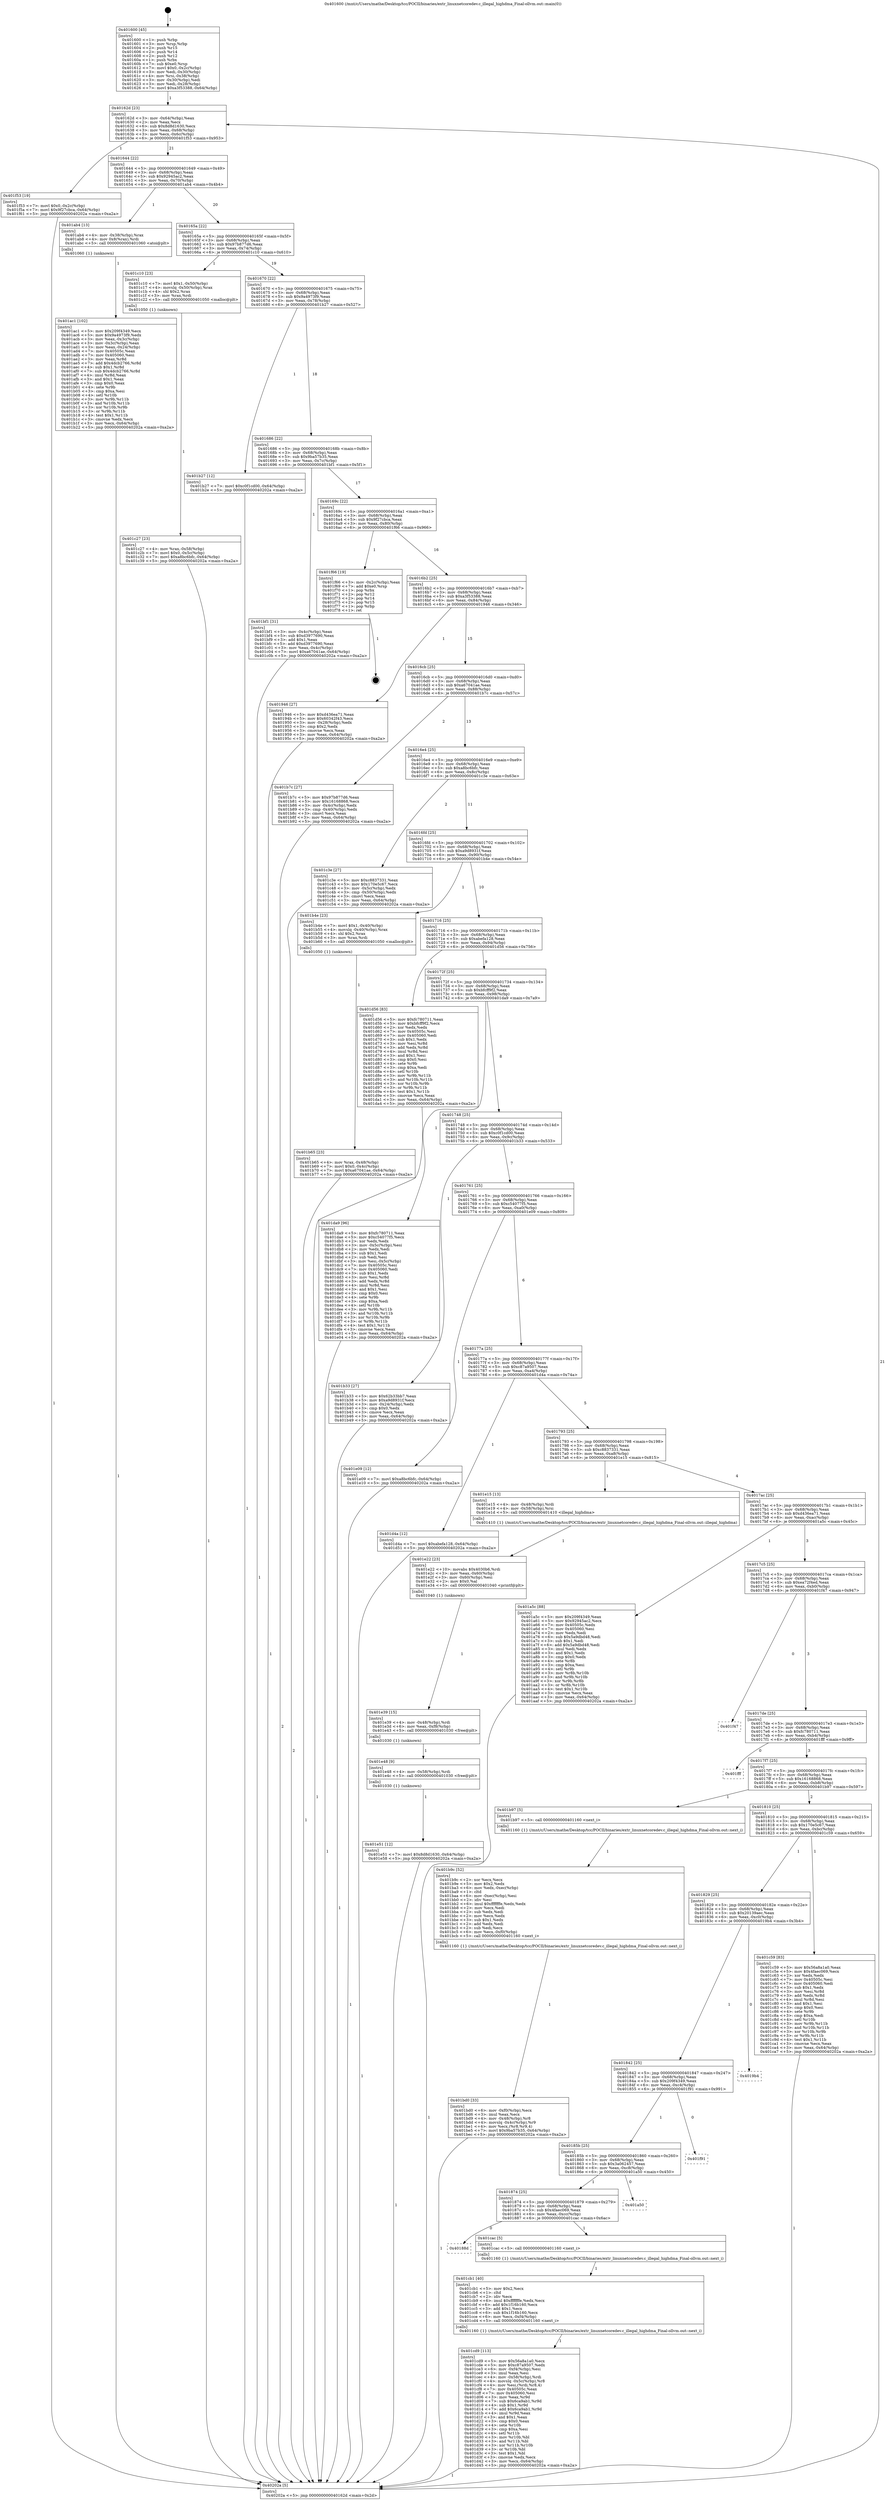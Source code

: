 digraph "0x401600" {
  label = "0x401600 (/mnt/c/Users/mathe/Desktop/tcc/POCII/binaries/extr_linuxnetcoredev.c_illegal_highdma_Final-ollvm.out::main(0))"
  labelloc = "t"
  node[shape=record]

  Entry [label="",width=0.3,height=0.3,shape=circle,fillcolor=black,style=filled]
  "0x40162d" [label="{
     0x40162d [23]\l
     | [instrs]\l
     &nbsp;&nbsp;0x40162d \<+3\>: mov -0x64(%rbp),%eax\l
     &nbsp;&nbsp;0x401630 \<+2\>: mov %eax,%ecx\l
     &nbsp;&nbsp;0x401632 \<+6\>: sub $0x8d8d1630,%ecx\l
     &nbsp;&nbsp;0x401638 \<+3\>: mov %eax,-0x68(%rbp)\l
     &nbsp;&nbsp;0x40163b \<+3\>: mov %ecx,-0x6c(%rbp)\l
     &nbsp;&nbsp;0x40163e \<+6\>: je 0000000000401f53 \<main+0x953\>\l
  }"]
  "0x401f53" [label="{
     0x401f53 [19]\l
     | [instrs]\l
     &nbsp;&nbsp;0x401f53 \<+7\>: movl $0x0,-0x2c(%rbp)\l
     &nbsp;&nbsp;0x401f5a \<+7\>: movl $0x9f27cbca,-0x64(%rbp)\l
     &nbsp;&nbsp;0x401f61 \<+5\>: jmp 000000000040202a \<main+0xa2a\>\l
  }"]
  "0x401644" [label="{
     0x401644 [22]\l
     | [instrs]\l
     &nbsp;&nbsp;0x401644 \<+5\>: jmp 0000000000401649 \<main+0x49\>\l
     &nbsp;&nbsp;0x401649 \<+3\>: mov -0x68(%rbp),%eax\l
     &nbsp;&nbsp;0x40164c \<+5\>: sub $0x92945ac2,%eax\l
     &nbsp;&nbsp;0x401651 \<+3\>: mov %eax,-0x70(%rbp)\l
     &nbsp;&nbsp;0x401654 \<+6\>: je 0000000000401ab4 \<main+0x4b4\>\l
  }"]
  Exit [label="",width=0.3,height=0.3,shape=circle,fillcolor=black,style=filled,peripheries=2]
  "0x401ab4" [label="{
     0x401ab4 [13]\l
     | [instrs]\l
     &nbsp;&nbsp;0x401ab4 \<+4\>: mov -0x38(%rbp),%rax\l
     &nbsp;&nbsp;0x401ab8 \<+4\>: mov 0x8(%rax),%rdi\l
     &nbsp;&nbsp;0x401abc \<+5\>: call 0000000000401060 \<atoi@plt\>\l
     | [calls]\l
     &nbsp;&nbsp;0x401060 \{1\} (unknown)\l
  }"]
  "0x40165a" [label="{
     0x40165a [22]\l
     | [instrs]\l
     &nbsp;&nbsp;0x40165a \<+5\>: jmp 000000000040165f \<main+0x5f\>\l
     &nbsp;&nbsp;0x40165f \<+3\>: mov -0x68(%rbp),%eax\l
     &nbsp;&nbsp;0x401662 \<+5\>: sub $0x97b877d6,%eax\l
     &nbsp;&nbsp;0x401667 \<+3\>: mov %eax,-0x74(%rbp)\l
     &nbsp;&nbsp;0x40166a \<+6\>: je 0000000000401c10 \<main+0x610\>\l
  }"]
  "0x401e51" [label="{
     0x401e51 [12]\l
     | [instrs]\l
     &nbsp;&nbsp;0x401e51 \<+7\>: movl $0x8d8d1630,-0x64(%rbp)\l
     &nbsp;&nbsp;0x401e58 \<+5\>: jmp 000000000040202a \<main+0xa2a\>\l
  }"]
  "0x401c10" [label="{
     0x401c10 [23]\l
     | [instrs]\l
     &nbsp;&nbsp;0x401c10 \<+7\>: movl $0x1,-0x50(%rbp)\l
     &nbsp;&nbsp;0x401c17 \<+4\>: movslq -0x50(%rbp),%rax\l
     &nbsp;&nbsp;0x401c1b \<+4\>: shl $0x2,%rax\l
     &nbsp;&nbsp;0x401c1f \<+3\>: mov %rax,%rdi\l
     &nbsp;&nbsp;0x401c22 \<+5\>: call 0000000000401050 \<malloc@plt\>\l
     | [calls]\l
     &nbsp;&nbsp;0x401050 \{1\} (unknown)\l
  }"]
  "0x401670" [label="{
     0x401670 [22]\l
     | [instrs]\l
     &nbsp;&nbsp;0x401670 \<+5\>: jmp 0000000000401675 \<main+0x75\>\l
     &nbsp;&nbsp;0x401675 \<+3\>: mov -0x68(%rbp),%eax\l
     &nbsp;&nbsp;0x401678 \<+5\>: sub $0x9a4973f9,%eax\l
     &nbsp;&nbsp;0x40167d \<+3\>: mov %eax,-0x78(%rbp)\l
     &nbsp;&nbsp;0x401680 \<+6\>: je 0000000000401b27 \<main+0x527\>\l
  }"]
  "0x401e48" [label="{
     0x401e48 [9]\l
     | [instrs]\l
     &nbsp;&nbsp;0x401e48 \<+4\>: mov -0x58(%rbp),%rdi\l
     &nbsp;&nbsp;0x401e4c \<+5\>: call 0000000000401030 \<free@plt\>\l
     | [calls]\l
     &nbsp;&nbsp;0x401030 \{1\} (unknown)\l
  }"]
  "0x401b27" [label="{
     0x401b27 [12]\l
     | [instrs]\l
     &nbsp;&nbsp;0x401b27 \<+7\>: movl $0xc0f1cd00,-0x64(%rbp)\l
     &nbsp;&nbsp;0x401b2e \<+5\>: jmp 000000000040202a \<main+0xa2a\>\l
  }"]
  "0x401686" [label="{
     0x401686 [22]\l
     | [instrs]\l
     &nbsp;&nbsp;0x401686 \<+5\>: jmp 000000000040168b \<main+0x8b\>\l
     &nbsp;&nbsp;0x40168b \<+3\>: mov -0x68(%rbp),%eax\l
     &nbsp;&nbsp;0x40168e \<+5\>: sub $0x9ba57b35,%eax\l
     &nbsp;&nbsp;0x401693 \<+3\>: mov %eax,-0x7c(%rbp)\l
     &nbsp;&nbsp;0x401696 \<+6\>: je 0000000000401bf1 \<main+0x5f1\>\l
  }"]
  "0x401e39" [label="{
     0x401e39 [15]\l
     | [instrs]\l
     &nbsp;&nbsp;0x401e39 \<+4\>: mov -0x48(%rbp),%rdi\l
     &nbsp;&nbsp;0x401e3d \<+6\>: mov %eax,-0xf8(%rbp)\l
     &nbsp;&nbsp;0x401e43 \<+5\>: call 0000000000401030 \<free@plt\>\l
     | [calls]\l
     &nbsp;&nbsp;0x401030 \{1\} (unknown)\l
  }"]
  "0x401bf1" [label="{
     0x401bf1 [31]\l
     | [instrs]\l
     &nbsp;&nbsp;0x401bf1 \<+3\>: mov -0x4c(%rbp),%eax\l
     &nbsp;&nbsp;0x401bf4 \<+5\>: sub $0xd3977690,%eax\l
     &nbsp;&nbsp;0x401bf9 \<+3\>: add $0x1,%eax\l
     &nbsp;&nbsp;0x401bfc \<+5\>: add $0xd3977690,%eax\l
     &nbsp;&nbsp;0x401c01 \<+3\>: mov %eax,-0x4c(%rbp)\l
     &nbsp;&nbsp;0x401c04 \<+7\>: movl $0xa67041ae,-0x64(%rbp)\l
     &nbsp;&nbsp;0x401c0b \<+5\>: jmp 000000000040202a \<main+0xa2a\>\l
  }"]
  "0x40169c" [label="{
     0x40169c [22]\l
     | [instrs]\l
     &nbsp;&nbsp;0x40169c \<+5\>: jmp 00000000004016a1 \<main+0xa1\>\l
     &nbsp;&nbsp;0x4016a1 \<+3\>: mov -0x68(%rbp),%eax\l
     &nbsp;&nbsp;0x4016a4 \<+5\>: sub $0x9f27cbca,%eax\l
     &nbsp;&nbsp;0x4016a9 \<+3\>: mov %eax,-0x80(%rbp)\l
     &nbsp;&nbsp;0x4016ac \<+6\>: je 0000000000401f66 \<main+0x966\>\l
  }"]
  "0x401e22" [label="{
     0x401e22 [23]\l
     | [instrs]\l
     &nbsp;&nbsp;0x401e22 \<+10\>: movabs $0x4030b6,%rdi\l
     &nbsp;&nbsp;0x401e2c \<+3\>: mov %eax,-0x60(%rbp)\l
     &nbsp;&nbsp;0x401e2f \<+3\>: mov -0x60(%rbp),%esi\l
     &nbsp;&nbsp;0x401e32 \<+2\>: mov $0x0,%al\l
     &nbsp;&nbsp;0x401e34 \<+5\>: call 0000000000401040 \<printf@plt\>\l
     | [calls]\l
     &nbsp;&nbsp;0x401040 \{1\} (unknown)\l
  }"]
  "0x401f66" [label="{
     0x401f66 [19]\l
     | [instrs]\l
     &nbsp;&nbsp;0x401f66 \<+3\>: mov -0x2c(%rbp),%eax\l
     &nbsp;&nbsp;0x401f69 \<+7\>: add $0xe0,%rsp\l
     &nbsp;&nbsp;0x401f70 \<+1\>: pop %rbx\l
     &nbsp;&nbsp;0x401f71 \<+2\>: pop %r12\l
     &nbsp;&nbsp;0x401f73 \<+2\>: pop %r14\l
     &nbsp;&nbsp;0x401f75 \<+2\>: pop %r15\l
     &nbsp;&nbsp;0x401f77 \<+1\>: pop %rbp\l
     &nbsp;&nbsp;0x401f78 \<+1\>: ret\l
  }"]
  "0x4016b2" [label="{
     0x4016b2 [25]\l
     | [instrs]\l
     &nbsp;&nbsp;0x4016b2 \<+5\>: jmp 00000000004016b7 \<main+0xb7\>\l
     &nbsp;&nbsp;0x4016b7 \<+3\>: mov -0x68(%rbp),%eax\l
     &nbsp;&nbsp;0x4016ba \<+5\>: sub $0xa3f53388,%eax\l
     &nbsp;&nbsp;0x4016bf \<+6\>: mov %eax,-0x84(%rbp)\l
     &nbsp;&nbsp;0x4016c5 \<+6\>: je 0000000000401946 \<main+0x346\>\l
  }"]
  "0x401cd9" [label="{
     0x401cd9 [113]\l
     | [instrs]\l
     &nbsp;&nbsp;0x401cd9 \<+5\>: mov $0x56a8a1a0,%ecx\l
     &nbsp;&nbsp;0x401cde \<+5\>: mov $0xc87a9507,%edx\l
     &nbsp;&nbsp;0x401ce3 \<+6\>: mov -0xf4(%rbp),%esi\l
     &nbsp;&nbsp;0x401ce9 \<+3\>: imul %eax,%esi\l
     &nbsp;&nbsp;0x401cec \<+4\>: mov -0x58(%rbp),%rdi\l
     &nbsp;&nbsp;0x401cf0 \<+4\>: movslq -0x5c(%rbp),%r8\l
     &nbsp;&nbsp;0x401cf4 \<+4\>: mov %esi,(%rdi,%r8,4)\l
     &nbsp;&nbsp;0x401cf8 \<+7\>: mov 0x40505c,%eax\l
     &nbsp;&nbsp;0x401cff \<+7\>: mov 0x405060,%esi\l
     &nbsp;&nbsp;0x401d06 \<+3\>: mov %eax,%r9d\l
     &nbsp;&nbsp;0x401d09 \<+7\>: sub $0x6ca9ab1,%r9d\l
     &nbsp;&nbsp;0x401d10 \<+4\>: sub $0x1,%r9d\l
     &nbsp;&nbsp;0x401d14 \<+7\>: add $0x6ca9ab1,%r9d\l
     &nbsp;&nbsp;0x401d1b \<+4\>: imul %r9d,%eax\l
     &nbsp;&nbsp;0x401d1f \<+3\>: and $0x1,%eax\l
     &nbsp;&nbsp;0x401d22 \<+3\>: cmp $0x0,%eax\l
     &nbsp;&nbsp;0x401d25 \<+4\>: sete %r10b\l
     &nbsp;&nbsp;0x401d29 \<+3\>: cmp $0xa,%esi\l
     &nbsp;&nbsp;0x401d2c \<+4\>: setl %r11b\l
     &nbsp;&nbsp;0x401d30 \<+3\>: mov %r10b,%bl\l
     &nbsp;&nbsp;0x401d33 \<+3\>: and %r11b,%bl\l
     &nbsp;&nbsp;0x401d36 \<+3\>: xor %r11b,%r10b\l
     &nbsp;&nbsp;0x401d39 \<+3\>: or %r10b,%bl\l
     &nbsp;&nbsp;0x401d3c \<+3\>: test $0x1,%bl\l
     &nbsp;&nbsp;0x401d3f \<+3\>: cmovne %edx,%ecx\l
     &nbsp;&nbsp;0x401d42 \<+3\>: mov %ecx,-0x64(%rbp)\l
     &nbsp;&nbsp;0x401d45 \<+5\>: jmp 000000000040202a \<main+0xa2a\>\l
  }"]
  "0x401946" [label="{
     0x401946 [27]\l
     | [instrs]\l
     &nbsp;&nbsp;0x401946 \<+5\>: mov $0xd436ea71,%eax\l
     &nbsp;&nbsp;0x40194b \<+5\>: mov $0x60342f43,%ecx\l
     &nbsp;&nbsp;0x401950 \<+3\>: mov -0x28(%rbp),%edx\l
     &nbsp;&nbsp;0x401953 \<+3\>: cmp $0x2,%edx\l
     &nbsp;&nbsp;0x401956 \<+3\>: cmovne %ecx,%eax\l
     &nbsp;&nbsp;0x401959 \<+3\>: mov %eax,-0x64(%rbp)\l
     &nbsp;&nbsp;0x40195c \<+5\>: jmp 000000000040202a \<main+0xa2a\>\l
  }"]
  "0x4016cb" [label="{
     0x4016cb [25]\l
     | [instrs]\l
     &nbsp;&nbsp;0x4016cb \<+5\>: jmp 00000000004016d0 \<main+0xd0\>\l
     &nbsp;&nbsp;0x4016d0 \<+3\>: mov -0x68(%rbp),%eax\l
     &nbsp;&nbsp;0x4016d3 \<+5\>: sub $0xa67041ae,%eax\l
     &nbsp;&nbsp;0x4016d8 \<+6\>: mov %eax,-0x88(%rbp)\l
     &nbsp;&nbsp;0x4016de \<+6\>: je 0000000000401b7c \<main+0x57c\>\l
  }"]
  "0x40202a" [label="{
     0x40202a [5]\l
     | [instrs]\l
     &nbsp;&nbsp;0x40202a \<+5\>: jmp 000000000040162d \<main+0x2d\>\l
  }"]
  "0x401600" [label="{
     0x401600 [45]\l
     | [instrs]\l
     &nbsp;&nbsp;0x401600 \<+1\>: push %rbp\l
     &nbsp;&nbsp;0x401601 \<+3\>: mov %rsp,%rbp\l
     &nbsp;&nbsp;0x401604 \<+2\>: push %r15\l
     &nbsp;&nbsp;0x401606 \<+2\>: push %r14\l
     &nbsp;&nbsp;0x401608 \<+2\>: push %r12\l
     &nbsp;&nbsp;0x40160a \<+1\>: push %rbx\l
     &nbsp;&nbsp;0x40160b \<+7\>: sub $0xe0,%rsp\l
     &nbsp;&nbsp;0x401612 \<+7\>: movl $0x0,-0x2c(%rbp)\l
     &nbsp;&nbsp;0x401619 \<+3\>: mov %edi,-0x30(%rbp)\l
     &nbsp;&nbsp;0x40161c \<+4\>: mov %rsi,-0x38(%rbp)\l
     &nbsp;&nbsp;0x401620 \<+3\>: mov -0x30(%rbp),%edi\l
     &nbsp;&nbsp;0x401623 \<+3\>: mov %edi,-0x28(%rbp)\l
     &nbsp;&nbsp;0x401626 \<+7\>: movl $0xa3f53388,-0x64(%rbp)\l
  }"]
  "0x401cb1" [label="{
     0x401cb1 [40]\l
     | [instrs]\l
     &nbsp;&nbsp;0x401cb1 \<+5\>: mov $0x2,%ecx\l
     &nbsp;&nbsp;0x401cb6 \<+1\>: cltd\l
     &nbsp;&nbsp;0x401cb7 \<+2\>: idiv %ecx\l
     &nbsp;&nbsp;0x401cb9 \<+6\>: imul $0xfffffffe,%edx,%ecx\l
     &nbsp;&nbsp;0x401cbf \<+6\>: add $0x1f16b160,%ecx\l
     &nbsp;&nbsp;0x401cc5 \<+3\>: add $0x1,%ecx\l
     &nbsp;&nbsp;0x401cc8 \<+6\>: sub $0x1f16b160,%ecx\l
     &nbsp;&nbsp;0x401cce \<+6\>: mov %ecx,-0xf4(%rbp)\l
     &nbsp;&nbsp;0x401cd4 \<+5\>: call 0000000000401160 \<next_i\>\l
     | [calls]\l
     &nbsp;&nbsp;0x401160 \{1\} (/mnt/c/Users/mathe/Desktop/tcc/POCII/binaries/extr_linuxnetcoredev.c_illegal_highdma_Final-ollvm.out::next_i)\l
  }"]
  "0x401b7c" [label="{
     0x401b7c [27]\l
     | [instrs]\l
     &nbsp;&nbsp;0x401b7c \<+5\>: mov $0x97b877d6,%eax\l
     &nbsp;&nbsp;0x401b81 \<+5\>: mov $0x16168868,%ecx\l
     &nbsp;&nbsp;0x401b86 \<+3\>: mov -0x4c(%rbp),%edx\l
     &nbsp;&nbsp;0x401b89 \<+3\>: cmp -0x40(%rbp),%edx\l
     &nbsp;&nbsp;0x401b8c \<+3\>: cmovl %ecx,%eax\l
     &nbsp;&nbsp;0x401b8f \<+3\>: mov %eax,-0x64(%rbp)\l
     &nbsp;&nbsp;0x401b92 \<+5\>: jmp 000000000040202a \<main+0xa2a\>\l
  }"]
  "0x4016e4" [label="{
     0x4016e4 [25]\l
     | [instrs]\l
     &nbsp;&nbsp;0x4016e4 \<+5\>: jmp 00000000004016e9 \<main+0xe9\>\l
     &nbsp;&nbsp;0x4016e9 \<+3\>: mov -0x68(%rbp),%eax\l
     &nbsp;&nbsp;0x4016ec \<+5\>: sub $0xa8bc6bfc,%eax\l
     &nbsp;&nbsp;0x4016f1 \<+6\>: mov %eax,-0x8c(%rbp)\l
     &nbsp;&nbsp;0x4016f7 \<+6\>: je 0000000000401c3e \<main+0x63e\>\l
  }"]
  "0x40188d" [label="{
     0x40188d\l
  }", style=dashed]
  "0x401c3e" [label="{
     0x401c3e [27]\l
     | [instrs]\l
     &nbsp;&nbsp;0x401c3e \<+5\>: mov $0xc8837331,%eax\l
     &nbsp;&nbsp;0x401c43 \<+5\>: mov $0x170e5c67,%ecx\l
     &nbsp;&nbsp;0x401c48 \<+3\>: mov -0x5c(%rbp),%edx\l
     &nbsp;&nbsp;0x401c4b \<+3\>: cmp -0x50(%rbp),%edx\l
     &nbsp;&nbsp;0x401c4e \<+3\>: cmovl %ecx,%eax\l
     &nbsp;&nbsp;0x401c51 \<+3\>: mov %eax,-0x64(%rbp)\l
     &nbsp;&nbsp;0x401c54 \<+5\>: jmp 000000000040202a \<main+0xa2a\>\l
  }"]
  "0x4016fd" [label="{
     0x4016fd [25]\l
     | [instrs]\l
     &nbsp;&nbsp;0x4016fd \<+5\>: jmp 0000000000401702 \<main+0x102\>\l
     &nbsp;&nbsp;0x401702 \<+3\>: mov -0x68(%rbp),%eax\l
     &nbsp;&nbsp;0x401705 \<+5\>: sub $0xa9d8931f,%eax\l
     &nbsp;&nbsp;0x40170a \<+6\>: mov %eax,-0x90(%rbp)\l
     &nbsp;&nbsp;0x401710 \<+6\>: je 0000000000401b4e \<main+0x54e\>\l
  }"]
  "0x401cac" [label="{
     0x401cac [5]\l
     | [instrs]\l
     &nbsp;&nbsp;0x401cac \<+5\>: call 0000000000401160 \<next_i\>\l
     | [calls]\l
     &nbsp;&nbsp;0x401160 \{1\} (/mnt/c/Users/mathe/Desktop/tcc/POCII/binaries/extr_linuxnetcoredev.c_illegal_highdma_Final-ollvm.out::next_i)\l
  }"]
  "0x401b4e" [label="{
     0x401b4e [23]\l
     | [instrs]\l
     &nbsp;&nbsp;0x401b4e \<+7\>: movl $0x1,-0x40(%rbp)\l
     &nbsp;&nbsp;0x401b55 \<+4\>: movslq -0x40(%rbp),%rax\l
     &nbsp;&nbsp;0x401b59 \<+4\>: shl $0x2,%rax\l
     &nbsp;&nbsp;0x401b5d \<+3\>: mov %rax,%rdi\l
     &nbsp;&nbsp;0x401b60 \<+5\>: call 0000000000401050 \<malloc@plt\>\l
     | [calls]\l
     &nbsp;&nbsp;0x401050 \{1\} (unknown)\l
  }"]
  "0x401716" [label="{
     0x401716 [25]\l
     | [instrs]\l
     &nbsp;&nbsp;0x401716 \<+5\>: jmp 000000000040171b \<main+0x11b\>\l
     &nbsp;&nbsp;0x40171b \<+3\>: mov -0x68(%rbp),%eax\l
     &nbsp;&nbsp;0x40171e \<+5\>: sub $0xabefa128,%eax\l
     &nbsp;&nbsp;0x401723 \<+6\>: mov %eax,-0x94(%rbp)\l
     &nbsp;&nbsp;0x401729 \<+6\>: je 0000000000401d56 \<main+0x756\>\l
  }"]
  "0x401874" [label="{
     0x401874 [25]\l
     | [instrs]\l
     &nbsp;&nbsp;0x401874 \<+5\>: jmp 0000000000401879 \<main+0x279\>\l
     &nbsp;&nbsp;0x401879 \<+3\>: mov -0x68(%rbp),%eax\l
     &nbsp;&nbsp;0x40187c \<+5\>: sub $0x4faec069,%eax\l
     &nbsp;&nbsp;0x401881 \<+6\>: mov %eax,-0xcc(%rbp)\l
     &nbsp;&nbsp;0x401887 \<+6\>: je 0000000000401cac \<main+0x6ac\>\l
  }"]
  "0x401d56" [label="{
     0x401d56 [83]\l
     | [instrs]\l
     &nbsp;&nbsp;0x401d56 \<+5\>: mov $0xfc780711,%eax\l
     &nbsp;&nbsp;0x401d5b \<+5\>: mov $0xbfcff9f2,%ecx\l
     &nbsp;&nbsp;0x401d60 \<+2\>: xor %edx,%edx\l
     &nbsp;&nbsp;0x401d62 \<+7\>: mov 0x40505c,%esi\l
     &nbsp;&nbsp;0x401d69 \<+7\>: mov 0x405060,%edi\l
     &nbsp;&nbsp;0x401d70 \<+3\>: sub $0x1,%edx\l
     &nbsp;&nbsp;0x401d73 \<+3\>: mov %esi,%r8d\l
     &nbsp;&nbsp;0x401d76 \<+3\>: add %edx,%r8d\l
     &nbsp;&nbsp;0x401d79 \<+4\>: imul %r8d,%esi\l
     &nbsp;&nbsp;0x401d7d \<+3\>: and $0x1,%esi\l
     &nbsp;&nbsp;0x401d80 \<+3\>: cmp $0x0,%esi\l
     &nbsp;&nbsp;0x401d83 \<+4\>: sete %r9b\l
     &nbsp;&nbsp;0x401d87 \<+3\>: cmp $0xa,%edi\l
     &nbsp;&nbsp;0x401d8a \<+4\>: setl %r10b\l
     &nbsp;&nbsp;0x401d8e \<+3\>: mov %r9b,%r11b\l
     &nbsp;&nbsp;0x401d91 \<+3\>: and %r10b,%r11b\l
     &nbsp;&nbsp;0x401d94 \<+3\>: xor %r10b,%r9b\l
     &nbsp;&nbsp;0x401d97 \<+3\>: or %r9b,%r11b\l
     &nbsp;&nbsp;0x401d9a \<+4\>: test $0x1,%r11b\l
     &nbsp;&nbsp;0x401d9e \<+3\>: cmovne %ecx,%eax\l
     &nbsp;&nbsp;0x401da1 \<+3\>: mov %eax,-0x64(%rbp)\l
     &nbsp;&nbsp;0x401da4 \<+5\>: jmp 000000000040202a \<main+0xa2a\>\l
  }"]
  "0x40172f" [label="{
     0x40172f [25]\l
     | [instrs]\l
     &nbsp;&nbsp;0x40172f \<+5\>: jmp 0000000000401734 \<main+0x134\>\l
     &nbsp;&nbsp;0x401734 \<+3\>: mov -0x68(%rbp),%eax\l
     &nbsp;&nbsp;0x401737 \<+5\>: sub $0xbfcff9f2,%eax\l
     &nbsp;&nbsp;0x40173c \<+6\>: mov %eax,-0x98(%rbp)\l
     &nbsp;&nbsp;0x401742 \<+6\>: je 0000000000401da9 \<main+0x7a9\>\l
  }"]
  "0x401a50" [label="{
     0x401a50\l
  }", style=dashed]
  "0x401da9" [label="{
     0x401da9 [96]\l
     | [instrs]\l
     &nbsp;&nbsp;0x401da9 \<+5\>: mov $0xfc780711,%eax\l
     &nbsp;&nbsp;0x401dae \<+5\>: mov $0xc54077f5,%ecx\l
     &nbsp;&nbsp;0x401db3 \<+2\>: xor %edx,%edx\l
     &nbsp;&nbsp;0x401db5 \<+3\>: mov -0x5c(%rbp),%esi\l
     &nbsp;&nbsp;0x401db8 \<+2\>: mov %edx,%edi\l
     &nbsp;&nbsp;0x401dba \<+3\>: sub $0x1,%edi\l
     &nbsp;&nbsp;0x401dbd \<+2\>: sub %edi,%esi\l
     &nbsp;&nbsp;0x401dbf \<+3\>: mov %esi,-0x5c(%rbp)\l
     &nbsp;&nbsp;0x401dc2 \<+7\>: mov 0x40505c,%esi\l
     &nbsp;&nbsp;0x401dc9 \<+7\>: mov 0x405060,%edi\l
     &nbsp;&nbsp;0x401dd0 \<+3\>: sub $0x1,%edx\l
     &nbsp;&nbsp;0x401dd3 \<+3\>: mov %esi,%r8d\l
     &nbsp;&nbsp;0x401dd6 \<+3\>: add %edx,%r8d\l
     &nbsp;&nbsp;0x401dd9 \<+4\>: imul %r8d,%esi\l
     &nbsp;&nbsp;0x401ddd \<+3\>: and $0x1,%esi\l
     &nbsp;&nbsp;0x401de0 \<+3\>: cmp $0x0,%esi\l
     &nbsp;&nbsp;0x401de3 \<+4\>: sete %r9b\l
     &nbsp;&nbsp;0x401de7 \<+3\>: cmp $0xa,%edi\l
     &nbsp;&nbsp;0x401dea \<+4\>: setl %r10b\l
     &nbsp;&nbsp;0x401dee \<+3\>: mov %r9b,%r11b\l
     &nbsp;&nbsp;0x401df1 \<+3\>: and %r10b,%r11b\l
     &nbsp;&nbsp;0x401df4 \<+3\>: xor %r10b,%r9b\l
     &nbsp;&nbsp;0x401df7 \<+3\>: or %r9b,%r11b\l
     &nbsp;&nbsp;0x401dfa \<+4\>: test $0x1,%r11b\l
     &nbsp;&nbsp;0x401dfe \<+3\>: cmovne %ecx,%eax\l
     &nbsp;&nbsp;0x401e01 \<+3\>: mov %eax,-0x64(%rbp)\l
     &nbsp;&nbsp;0x401e04 \<+5\>: jmp 000000000040202a \<main+0xa2a\>\l
  }"]
  "0x401748" [label="{
     0x401748 [25]\l
     | [instrs]\l
     &nbsp;&nbsp;0x401748 \<+5\>: jmp 000000000040174d \<main+0x14d\>\l
     &nbsp;&nbsp;0x40174d \<+3\>: mov -0x68(%rbp),%eax\l
     &nbsp;&nbsp;0x401750 \<+5\>: sub $0xc0f1cd00,%eax\l
     &nbsp;&nbsp;0x401755 \<+6\>: mov %eax,-0x9c(%rbp)\l
     &nbsp;&nbsp;0x40175b \<+6\>: je 0000000000401b33 \<main+0x533\>\l
  }"]
  "0x40185b" [label="{
     0x40185b [25]\l
     | [instrs]\l
     &nbsp;&nbsp;0x40185b \<+5\>: jmp 0000000000401860 \<main+0x260\>\l
     &nbsp;&nbsp;0x401860 \<+3\>: mov -0x68(%rbp),%eax\l
     &nbsp;&nbsp;0x401863 \<+5\>: sub $0x3a062457,%eax\l
     &nbsp;&nbsp;0x401868 \<+6\>: mov %eax,-0xc8(%rbp)\l
     &nbsp;&nbsp;0x40186e \<+6\>: je 0000000000401a50 \<main+0x450\>\l
  }"]
  "0x401b33" [label="{
     0x401b33 [27]\l
     | [instrs]\l
     &nbsp;&nbsp;0x401b33 \<+5\>: mov $0x62b33bb7,%eax\l
     &nbsp;&nbsp;0x401b38 \<+5\>: mov $0xa9d8931f,%ecx\l
     &nbsp;&nbsp;0x401b3d \<+3\>: mov -0x24(%rbp),%edx\l
     &nbsp;&nbsp;0x401b40 \<+3\>: cmp $0x0,%edx\l
     &nbsp;&nbsp;0x401b43 \<+3\>: cmove %ecx,%eax\l
     &nbsp;&nbsp;0x401b46 \<+3\>: mov %eax,-0x64(%rbp)\l
     &nbsp;&nbsp;0x401b49 \<+5\>: jmp 000000000040202a \<main+0xa2a\>\l
  }"]
  "0x401761" [label="{
     0x401761 [25]\l
     | [instrs]\l
     &nbsp;&nbsp;0x401761 \<+5\>: jmp 0000000000401766 \<main+0x166\>\l
     &nbsp;&nbsp;0x401766 \<+3\>: mov -0x68(%rbp),%eax\l
     &nbsp;&nbsp;0x401769 \<+5\>: sub $0xc54077f5,%eax\l
     &nbsp;&nbsp;0x40176e \<+6\>: mov %eax,-0xa0(%rbp)\l
     &nbsp;&nbsp;0x401774 \<+6\>: je 0000000000401e09 \<main+0x809\>\l
  }"]
  "0x401f91" [label="{
     0x401f91\l
  }", style=dashed]
  "0x401e09" [label="{
     0x401e09 [12]\l
     | [instrs]\l
     &nbsp;&nbsp;0x401e09 \<+7\>: movl $0xa8bc6bfc,-0x64(%rbp)\l
     &nbsp;&nbsp;0x401e10 \<+5\>: jmp 000000000040202a \<main+0xa2a\>\l
  }"]
  "0x40177a" [label="{
     0x40177a [25]\l
     | [instrs]\l
     &nbsp;&nbsp;0x40177a \<+5\>: jmp 000000000040177f \<main+0x17f\>\l
     &nbsp;&nbsp;0x40177f \<+3\>: mov -0x68(%rbp),%eax\l
     &nbsp;&nbsp;0x401782 \<+5\>: sub $0xc87a9507,%eax\l
     &nbsp;&nbsp;0x401787 \<+6\>: mov %eax,-0xa4(%rbp)\l
     &nbsp;&nbsp;0x40178d \<+6\>: je 0000000000401d4a \<main+0x74a\>\l
  }"]
  "0x401842" [label="{
     0x401842 [25]\l
     | [instrs]\l
     &nbsp;&nbsp;0x401842 \<+5\>: jmp 0000000000401847 \<main+0x247\>\l
     &nbsp;&nbsp;0x401847 \<+3\>: mov -0x68(%rbp),%eax\l
     &nbsp;&nbsp;0x40184a \<+5\>: sub $0x209f4349,%eax\l
     &nbsp;&nbsp;0x40184f \<+6\>: mov %eax,-0xc4(%rbp)\l
     &nbsp;&nbsp;0x401855 \<+6\>: je 0000000000401f91 \<main+0x991\>\l
  }"]
  "0x401d4a" [label="{
     0x401d4a [12]\l
     | [instrs]\l
     &nbsp;&nbsp;0x401d4a \<+7\>: movl $0xabefa128,-0x64(%rbp)\l
     &nbsp;&nbsp;0x401d51 \<+5\>: jmp 000000000040202a \<main+0xa2a\>\l
  }"]
  "0x401793" [label="{
     0x401793 [25]\l
     | [instrs]\l
     &nbsp;&nbsp;0x401793 \<+5\>: jmp 0000000000401798 \<main+0x198\>\l
     &nbsp;&nbsp;0x401798 \<+3\>: mov -0x68(%rbp),%eax\l
     &nbsp;&nbsp;0x40179b \<+5\>: sub $0xc8837331,%eax\l
     &nbsp;&nbsp;0x4017a0 \<+6\>: mov %eax,-0xa8(%rbp)\l
     &nbsp;&nbsp;0x4017a6 \<+6\>: je 0000000000401e15 \<main+0x815\>\l
  }"]
  "0x4019b4" [label="{
     0x4019b4\l
  }", style=dashed]
  "0x401e15" [label="{
     0x401e15 [13]\l
     | [instrs]\l
     &nbsp;&nbsp;0x401e15 \<+4\>: mov -0x48(%rbp),%rdi\l
     &nbsp;&nbsp;0x401e19 \<+4\>: mov -0x58(%rbp),%rsi\l
     &nbsp;&nbsp;0x401e1d \<+5\>: call 0000000000401410 \<illegal_highdma\>\l
     | [calls]\l
     &nbsp;&nbsp;0x401410 \{1\} (/mnt/c/Users/mathe/Desktop/tcc/POCII/binaries/extr_linuxnetcoredev.c_illegal_highdma_Final-ollvm.out::illegal_highdma)\l
  }"]
  "0x4017ac" [label="{
     0x4017ac [25]\l
     | [instrs]\l
     &nbsp;&nbsp;0x4017ac \<+5\>: jmp 00000000004017b1 \<main+0x1b1\>\l
     &nbsp;&nbsp;0x4017b1 \<+3\>: mov -0x68(%rbp),%eax\l
     &nbsp;&nbsp;0x4017b4 \<+5\>: sub $0xd436ea71,%eax\l
     &nbsp;&nbsp;0x4017b9 \<+6\>: mov %eax,-0xac(%rbp)\l
     &nbsp;&nbsp;0x4017bf \<+6\>: je 0000000000401a5c \<main+0x45c\>\l
  }"]
  "0x401829" [label="{
     0x401829 [25]\l
     | [instrs]\l
     &nbsp;&nbsp;0x401829 \<+5\>: jmp 000000000040182e \<main+0x22e\>\l
     &nbsp;&nbsp;0x40182e \<+3\>: mov -0x68(%rbp),%eax\l
     &nbsp;&nbsp;0x401831 \<+5\>: sub $0x20139aec,%eax\l
     &nbsp;&nbsp;0x401836 \<+6\>: mov %eax,-0xc0(%rbp)\l
     &nbsp;&nbsp;0x40183c \<+6\>: je 00000000004019b4 \<main+0x3b4\>\l
  }"]
  "0x401a5c" [label="{
     0x401a5c [88]\l
     | [instrs]\l
     &nbsp;&nbsp;0x401a5c \<+5\>: mov $0x209f4349,%eax\l
     &nbsp;&nbsp;0x401a61 \<+5\>: mov $0x92945ac2,%ecx\l
     &nbsp;&nbsp;0x401a66 \<+7\>: mov 0x40505c,%edx\l
     &nbsp;&nbsp;0x401a6d \<+7\>: mov 0x405060,%esi\l
     &nbsp;&nbsp;0x401a74 \<+2\>: mov %edx,%edi\l
     &nbsp;&nbsp;0x401a76 \<+6\>: sub $0x5a9dbd48,%edi\l
     &nbsp;&nbsp;0x401a7c \<+3\>: sub $0x1,%edi\l
     &nbsp;&nbsp;0x401a7f \<+6\>: add $0x5a9dbd48,%edi\l
     &nbsp;&nbsp;0x401a85 \<+3\>: imul %edi,%edx\l
     &nbsp;&nbsp;0x401a88 \<+3\>: and $0x1,%edx\l
     &nbsp;&nbsp;0x401a8b \<+3\>: cmp $0x0,%edx\l
     &nbsp;&nbsp;0x401a8e \<+4\>: sete %r8b\l
     &nbsp;&nbsp;0x401a92 \<+3\>: cmp $0xa,%esi\l
     &nbsp;&nbsp;0x401a95 \<+4\>: setl %r9b\l
     &nbsp;&nbsp;0x401a99 \<+3\>: mov %r8b,%r10b\l
     &nbsp;&nbsp;0x401a9c \<+3\>: and %r9b,%r10b\l
     &nbsp;&nbsp;0x401a9f \<+3\>: xor %r9b,%r8b\l
     &nbsp;&nbsp;0x401aa2 \<+3\>: or %r8b,%r10b\l
     &nbsp;&nbsp;0x401aa5 \<+4\>: test $0x1,%r10b\l
     &nbsp;&nbsp;0x401aa9 \<+3\>: cmovne %ecx,%eax\l
     &nbsp;&nbsp;0x401aac \<+3\>: mov %eax,-0x64(%rbp)\l
     &nbsp;&nbsp;0x401aaf \<+5\>: jmp 000000000040202a \<main+0xa2a\>\l
  }"]
  "0x4017c5" [label="{
     0x4017c5 [25]\l
     | [instrs]\l
     &nbsp;&nbsp;0x4017c5 \<+5\>: jmp 00000000004017ca \<main+0x1ca\>\l
     &nbsp;&nbsp;0x4017ca \<+3\>: mov -0x68(%rbp),%eax\l
     &nbsp;&nbsp;0x4017cd \<+5\>: sub $0xea72f4ed,%eax\l
     &nbsp;&nbsp;0x4017d2 \<+6\>: mov %eax,-0xb0(%rbp)\l
     &nbsp;&nbsp;0x4017d8 \<+6\>: je 0000000000401f47 \<main+0x947\>\l
  }"]
  "0x401ac1" [label="{
     0x401ac1 [102]\l
     | [instrs]\l
     &nbsp;&nbsp;0x401ac1 \<+5\>: mov $0x209f4349,%ecx\l
     &nbsp;&nbsp;0x401ac6 \<+5\>: mov $0x9a4973f9,%edx\l
     &nbsp;&nbsp;0x401acb \<+3\>: mov %eax,-0x3c(%rbp)\l
     &nbsp;&nbsp;0x401ace \<+3\>: mov -0x3c(%rbp),%eax\l
     &nbsp;&nbsp;0x401ad1 \<+3\>: mov %eax,-0x24(%rbp)\l
     &nbsp;&nbsp;0x401ad4 \<+7\>: mov 0x40505c,%eax\l
     &nbsp;&nbsp;0x401adb \<+7\>: mov 0x405060,%esi\l
     &nbsp;&nbsp;0x401ae2 \<+3\>: mov %eax,%r8d\l
     &nbsp;&nbsp;0x401ae5 \<+7\>: add $0x4dcb2766,%r8d\l
     &nbsp;&nbsp;0x401aec \<+4\>: sub $0x1,%r8d\l
     &nbsp;&nbsp;0x401af0 \<+7\>: sub $0x4dcb2766,%r8d\l
     &nbsp;&nbsp;0x401af7 \<+4\>: imul %r8d,%eax\l
     &nbsp;&nbsp;0x401afb \<+3\>: and $0x1,%eax\l
     &nbsp;&nbsp;0x401afe \<+3\>: cmp $0x0,%eax\l
     &nbsp;&nbsp;0x401b01 \<+4\>: sete %r9b\l
     &nbsp;&nbsp;0x401b05 \<+3\>: cmp $0xa,%esi\l
     &nbsp;&nbsp;0x401b08 \<+4\>: setl %r10b\l
     &nbsp;&nbsp;0x401b0c \<+3\>: mov %r9b,%r11b\l
     &nbsp;&nbsp;0x401b0f \<+3\>: and %r10b,%r11b\l
     &nbsp;&nbsp;0x401b12 \<+3\>: xor %r10b,%r9b\l
     &nbsp;&nbsp;0x401b15 \<+3\>: or %r9b,%r11b\l
     &nbsp;&nbsp;0x401b18 \<+4\>: test $0x1,%r11b\l
     &nbsp;&nbsp;0x401b1c \<+3\>: cmovne %edx,%ecx\l
     &nbsp;&nbsp;0x401b1f \<+3\>: mov %ecx,-0x64(%rbp)\l
     &nbsp;&nbsp;0x401b22 \<+5\>: jmp 000000000040202a \<main+0xa2a\>\l
  }"]
  "0x401b65" [label="{
     0x401b65 [23]\l
     | [instrs]\l
     &nbsp;&nbsp;0x401b65 \<+4\>: mov %rax,-0x48(%rbp)\l
     &nbsp;&nbsp;0x401b69 \<+7\>: movl $0x0,-0x4c(%rbp)\l
     &nbsp;&nbsp;0x401b70 \<+7\>: movl $0xa67041ae,-0x64(%rbp)\l
     &nbsp;&nbsp;0x401b77 \<+5\>: jmp 000000000040202a \<main+0xa2a\>\l
  }"]
  "0x401c59" [label="{
     0x401c59 [83]\l
     | [instrs]\l
     &nbsp;&nbsp;0x401c59 \<+5\>: mov $0x56a8a1a0,%eax\l
     &nbsp;&nbsp;0x401c5e \<+5\>: mov $0x4faec069,%ecx\l
     &nbsp;&nbsp;0x401c63 \<+2\>: xor %edx,%edx\l
     &nbsp;&nbsp;0x401c65 \<+7\>: mov 0x40505c,%esi\l
     &nbsp;&nbsp;0x401c6c \<+7\>: mov 0x405060,%edi\l
     &nbsp;&nbsp;0x401c73 \<+3\>: sub $0x1,%edx\l
     &nbsp;&nbsp;0x401c76 \<+3\>: mov %esi,%r8d\l
     &nbsp;&nbsp;0x401c79 \<+3\>: add %edx,%r8d\l
     &nbsp;&nbsp;0x401c7c \<+4\>: imul %r8d,%esi\l
     &nbsp;&nbsp;0x401c80 \<+3\>: and $0x1,%esi\l
     &nbsp;&nbsp;0x401c83 \<+3\>: cmp $0x0,%esi\l
     &nbsp;&nbsp;0x401c86 \<+4\>: sete %r9b\l
     &nbsp;&nbsp;0x401c8a \<+3\>: cmp $0xa,%edi\l
     &nbsp;&nbsp;0x401c8d \<+4\>: setl %r10b\l
     &nbsp;&nbsp;0x401c91 \<+3\>: mov %r9b,%r11b\l
     &nbsp;&nbsp;0x401c94 \<+3\>: and %r10b,%r11b\l
     &nbsp;&nbsp;0x401c97 \<+3\>: xor %r10b,%r9b\l
     &nbsp;&nbsp;0x401c9a \<+3\>: or %r9b,%r11b\l
     &nbsp;&nbsp;0x401c9d \<+4\>: test $0x1,%r11b\l
     &nbsp;&nbsp;0x401ca1 \<+3\>: cmovne %ecx,%eax\l
     &nbsp;&nbsp;0x401ca4 \<+3\>: mov %eax,-0x64(%rbp)\l
     &nbsp;&nbsp;0x401ca7 \<+5\>: jmp 000000000040202a \<main+0xa2a\>\l
  }"]
  "0x401f47" [label="{
     0x401f47\l
  }", style=dashed]
  "0x4017de" [label="{
     0x4017de [25]\l
     | [instrs]\l
     &nbsp;&nbsp;0x4017de \<+5\>: jmp 00000000004017e3 \<main+0x1e3\>\l
     &nbsp;&nbsp;0x4017e3 \<+3\>: mov -0x68(%rbp),%eax\l
     &nbsp;&nbsp;0x4017e6 \<+5\>: sub $0xfc780711,%eax\l
     &nbsp;&nbsp;0x4017eb \<+6\>: mov %eax,-0xb4(%rbp)\l
     &nbsp;&nbsp;0x4017f1 \<+6\>: je 0000000000401fff \<main+0x9ff\>\l
  }"]
  "0x401c27" [label="{
     0x401c27 [23]\l
     | [instrs]\l
     &nbsp;&nbsp;0x401c27 \<+4\>: mov %rax,-0x58(%rbp)\l
     &nbsp;&nbsp;0x401c2b \<+7\>: movl $0x0,-0x5c(%rbp)\l
     &nbsp;&nbsp;0x401c32 \<+7\>: movl $0xa8bc6bfc,-0x64(%rbp)\l
     &nbsp;&nbsp;0x401c39 \<+5\>: jmp 000000000040202a \<main+0xa2a\>\l
  }"]
  "0x401fff" [label="{
     0x401fff\l
  }", style=dashed]
  "0x4017f7" [label="{
     0x4017f7 [25]\l
     | [instrs]\l
     &nbsp;&nbsp;0x4017f7 \<+5\>: jmp 00000000004017fc \<main+0x1fc\>\l
     &nbsp;&nbsp;0x4017fc \<+3\>: mov -0x68(%rbp),%eax\l
     &nbsp;&nbsp;0x4017ff \<+5\>: sub $0x16168868,%eax\l
     &nbsp;&nbsp;0x401804 \<+6\>: mov %eax,-0xb8(%rbp)\l
     &nbsp;&nbsp;0x40180a \<+6\>: je 0000000000401b97 \<main+0x597\>\l
  }"]
  "0x401bd0" [label="{
     0x401bd0 [33]\l
     | [instrs]\l
     &nbsp;&nbsp;0x401bd0 \<+6\>: mov -0xf0(%rbp),%ecx\l
     &nbsp;&nbsp;0x401bd6 \<+3\>: imul %eax,%ecx\l
     &nbsp;&nbsp;0x401bd9 \<+4\>: mov -0x48(%rbp),%r8\l
     &nbsp;&nbsp;0x401bdd \<+4\>: movslq -0x4c(%rbp),%r9\l
     &nbsp;&nbsp;0x401be1 \<+4\>: mov %ecx,(%r8,%r9,4)\l
     &nbsp;&nbsp;0x401be5 \<+7\>: movl $0x9ba57b35,-0x64(%rbp)\l
     &nbsp;&nbsp;0x401bec \<+5\>: jmp 000000000040202a \<main+0xa2a\>\l
  }"]
  "0x401b97" [label="{
     0x401b97 [5]\l
     | [instrs]\l
     &nbsp;&nbsp;0x401b97 \<+5\>: call 0000000000401160 \<next_i\>\l
     | [calls]\l
     &nbsp;&nbsp;0x401160 \{1\} (/mnt/c/Users/mathe/Desktop/tcc/POCII/binaries/extr_linuxnetcoredev.c_illegal_highdma_Final-ollvm.out::next_i)\l
  }"]
  "0x401810" [label="{
     0x401810 [25]\l
     | [instrs]\l
     &nbsp;&nbsp;0x401810 \<+5\>: jmp 0000000000401815 \<main+0x215\>\l
     &nbsp;&nbsp;0x401815 \<+3\>: mov -0x68(%rbp),%eax\l
     &nbsp;&nbsp;0x401818 \<+5\>: sub $0x170e5c67,%eax\l
     &nbsp;&nbsp;0x40181d \<+6\>: mov %eax,-0xbc(%rbp)\l
     &nbsp;&nbsp;0x401823 \<+6\>: je 0000000000401c59 \<main+0x659\>\l
  }"]
  "0x401b9c" [label="{
     0x401b9c [52]\l
     | [instrs]\l
     &nbsp;&nbsp;0x401b9c \<+2\>: xor %ecx,%ecx\l
     &nbsp;&nbsp;0x401b9e \<+5\>: mov $0x2,%edx\l
     &nbsp;&nbsp;0x401ba3 \<+6\>: mov %edx,-0xec(%rbp)\l
     &nbsp;&nbsp;0x401ba9 \<+1\>: cltd\l
     &nbsp;&nbsp;0x401baa \<+6\>: mov -0xec(%rbp),%esi\l
     &nbsp;&nbsp;0x401bb0 \<+2\>: idiv %esi\l
     &nbsp;&nbsp;0x401bb2 \<+6\>: imul $0xfffffffe,%edx,%edx\l
     &nbsp;&nbsp;0x401bb8 \<+2\>: mov %ecx,%edi\l
     &nbsp;&nbsp;0x401bba \<+2\>: sub %edx,%edi\l
     &nbsp;&nbsp;0x401bbc \<+2\>: mov %ecx,%edx\l
     &nbsp;&nbsp;0x401bbe \<+3\>: sub $0x1,%edx\l
     &nbsp;&nbsp;0x401bc1 \<+2\>: add %edx,%edi\l
     &nbsp;&nbsp;0x401bc3 \<+2\>: sub %edi,%ecx\l
     &nbsp;&nbsp;0x401bc5 \<+6\>: mov %ecx,-0xf0(%rbp)\l
     &nbsp;&nbsp;0x401bcb \<+5\>: call 0000000000401160 \<next_i\>\l
     | [calls]\l
     &nbsp;&nbsp;0x401160 \{1\} (/mnt/c/Users/mathe/Desktop/tcc/POCII/binaries/extr_linuxnetcoredev.c_illegal_highdma_Final-ollvm.out::next_i)\l
  }"]
  Entry -> "0x401600" [label=" 1"]
  "0x40162d" -> "0x401f53" [label=" 1"]
  "0x40162d" -> "0x401644" [label=" 21"]
  "0x401f66" -> Exit [label=" 1"]
  "0x401644" -> "0x401ab4" [label=" 1"]
  "0x401644" -> "0x40165a" [label=" 20"]
  "0x401f53" -> "0x40202a" [label=" 1"]
  "0x40165a" -> "0x401c10" [label=" 1"]
  "0x40165a" -> "0x401670" [label=" 19"]
  "0x401e51" -> "0x40202a" [label=" 1"]
  "0x401670" -> "0x401b27" [label=" 1"]
  "0x401670" -> "0x401686" [label=" 18"]
  "0x401e48" -> "0x401e51" [label=" 1"]
  "0x401686" -> "0x401bf1" [label=" 1"]
  "0x401686" -> "0x40169c" [label=" 17"]
  "0x401e39" -> "0x401e48" [label=" 1"]
  "0x40169c" -> "0x401f66" [label=" 1"]
  "0x40169c" -> "0x4016b2" [label=" 16"]
  "0x401e22" -> "0x401e39" [label=" 1"]
  "0x4016b2" -> "0x401946" [label=" 1"]
  "0x4016b2" -> "0x4016cb" [label=" 15"]
  "0x401946" -> "0x40202a" [label=" 1"]
  "0x401600" -> "0x40162d" [label=" 1"]
  "0x40202a" -> "0x40162d" [label=" 21"]
  "0x401e15" -> "0x401e22" [label=" 1"]
  "0x4016cb" -> "0x401b7c" [label=" 2"]
  "0x4016cb" -> "0x4016e4" [label=" 13"]
  "0x401e09" -> "0x40202a" [label=" 1"]
  "0x4016e4" -> "0x401c3e" [label=" 2"]
  "0x4016e4" -> "0x4016fd" [label=" 11"]
  "0x401da9" -> "0x40202a" [label=" 1"]
  "0x4016fd" -> "0x401b4e" [label=" 1"]
  "0x4016fd" -> "0x401716" [label=" 10"]
  "0x401d56" -> "0x40202a" [label=" 1"]
  "0x401716" -> "0x401d56" [label=" 1"]
  "0x401716" -> "0x40172f" [label=" 9"]
  "0x401cd9" -> "0x40202a" [label=" 1"]
  "0x40172f" -> "0x401da9" [label=" 1"]
  "0x40172f" -> "0x401748" [label=" 8"]
  "0x401cb1" -> "0x401cd9" [label=" 1"]
  "0x401748" -> "0x401b33" [label=" 1"]
  "0x401748" -> "0x401761" [label=" 7"]
  "0x401874" -> "0x40188d" [label=" 0"]
  "0x401761" -> "0x401e09" [label=" 1"]
  "0x401761" -> "0x40177a" [label=" 6"]
  "0x401874" -> "0x401cac" [label=" 1"]
  "0x40177a" -> "0x401d4a" [label=" 1"]
  "0x40177a" -> "0x401793" [label=" 5"]
  "0x40185b" -> "0x401874" [label=" 1"]
  "0x401793" -> "0x401e15" [label=" 1"]
  "0x401793" -> "0x4017ac" [label=" 4"]
  "0x40185b" -> "0x401a50" [label=" 0"]
  "0x4017ac" -> "0x401a5c" [label=" 1"]
  "0x4017ac" -> "0x4017c5" [label=" 3"]
  "0x401a5c" -> "0x40202a" [label=" 1"]
  "0x401ab4" -> "0x401ac1" [label=" 1"]
  "0x401ac1" -> "0x40202a" [label=" 1"]
  "0x401b27" -> "0x40202a" [label=" 1"]
  "0x401b33" -> "0x40202a" [label=" 1"]
  "0x401b4e" -> "0x401b65" [label=" 1"]
  "0x401b65" -> "0x40202a" [label=" 1"]
  "0x401b7c" -> "0x40202a" [label=" 2"]
  "0x401842" -> "0x40185b" [label=" 1"]
  "0x4017c5" -> "0x401f47" [label=" 0"]
  "0x4017c5" -> "0x4017de" [label=" 3"]
  "0x401842" -> "0x401f91" [label=" 0"]
  "0x4017de" -> "0x401fff" [label=" 0"]
  "0x4017de" -> "0x4017f7" [label=" 3"]
  "0x401829" -> "0x401842" [label=" 1"]
  "0x4017f7" -> "0x401b97" [label=" 1"]
  "0x4017f7" -> "0x401810" [label=" 2"]
  "0x401b97" -> "0x401b9c" [label=" 1"]
  "0x401b9c" -> "0x401bd0" [label=" 1"]
  "0x401bd0" -> "0x40202a" [label=" 1"]
  "0x401bf1" -> "0x40202a" [label=" 1"]
  "0x401c10" -> "0x401c27" [label=" 1"]
  "0x401c27" -> "0x40202a" [label=" 1"]
  "0x401c3e" -> "0x40202a" [label=" 2"]
  "0x401d4a" -> "0x40202a" [label=" 1"]
  "0x401810" -> "0x401c59" [label=" 1"]
  "0x401810" -> "0x401829" [label=" 1"]
  "0x401c59" -> "0x40202a" [label=" 1"]
  "0x401cac" -> "0x401cb1" [label=" 1"]
  "0x401829" -> "0x4019b4" [label=" 0"]
}
